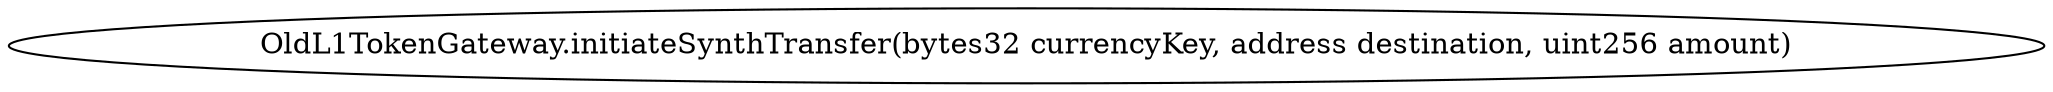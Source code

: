 digraph "" {
	graph [bb="0,0,825.5,36"];
	node [label="\N"];
	"OldL1TokenGateway.initiateSynthTransfer(bytes32 currencyKey, address destination, uint256 amount)"	 [height=0.5,
		pos="412.75,18",
		width=11.465];
}
